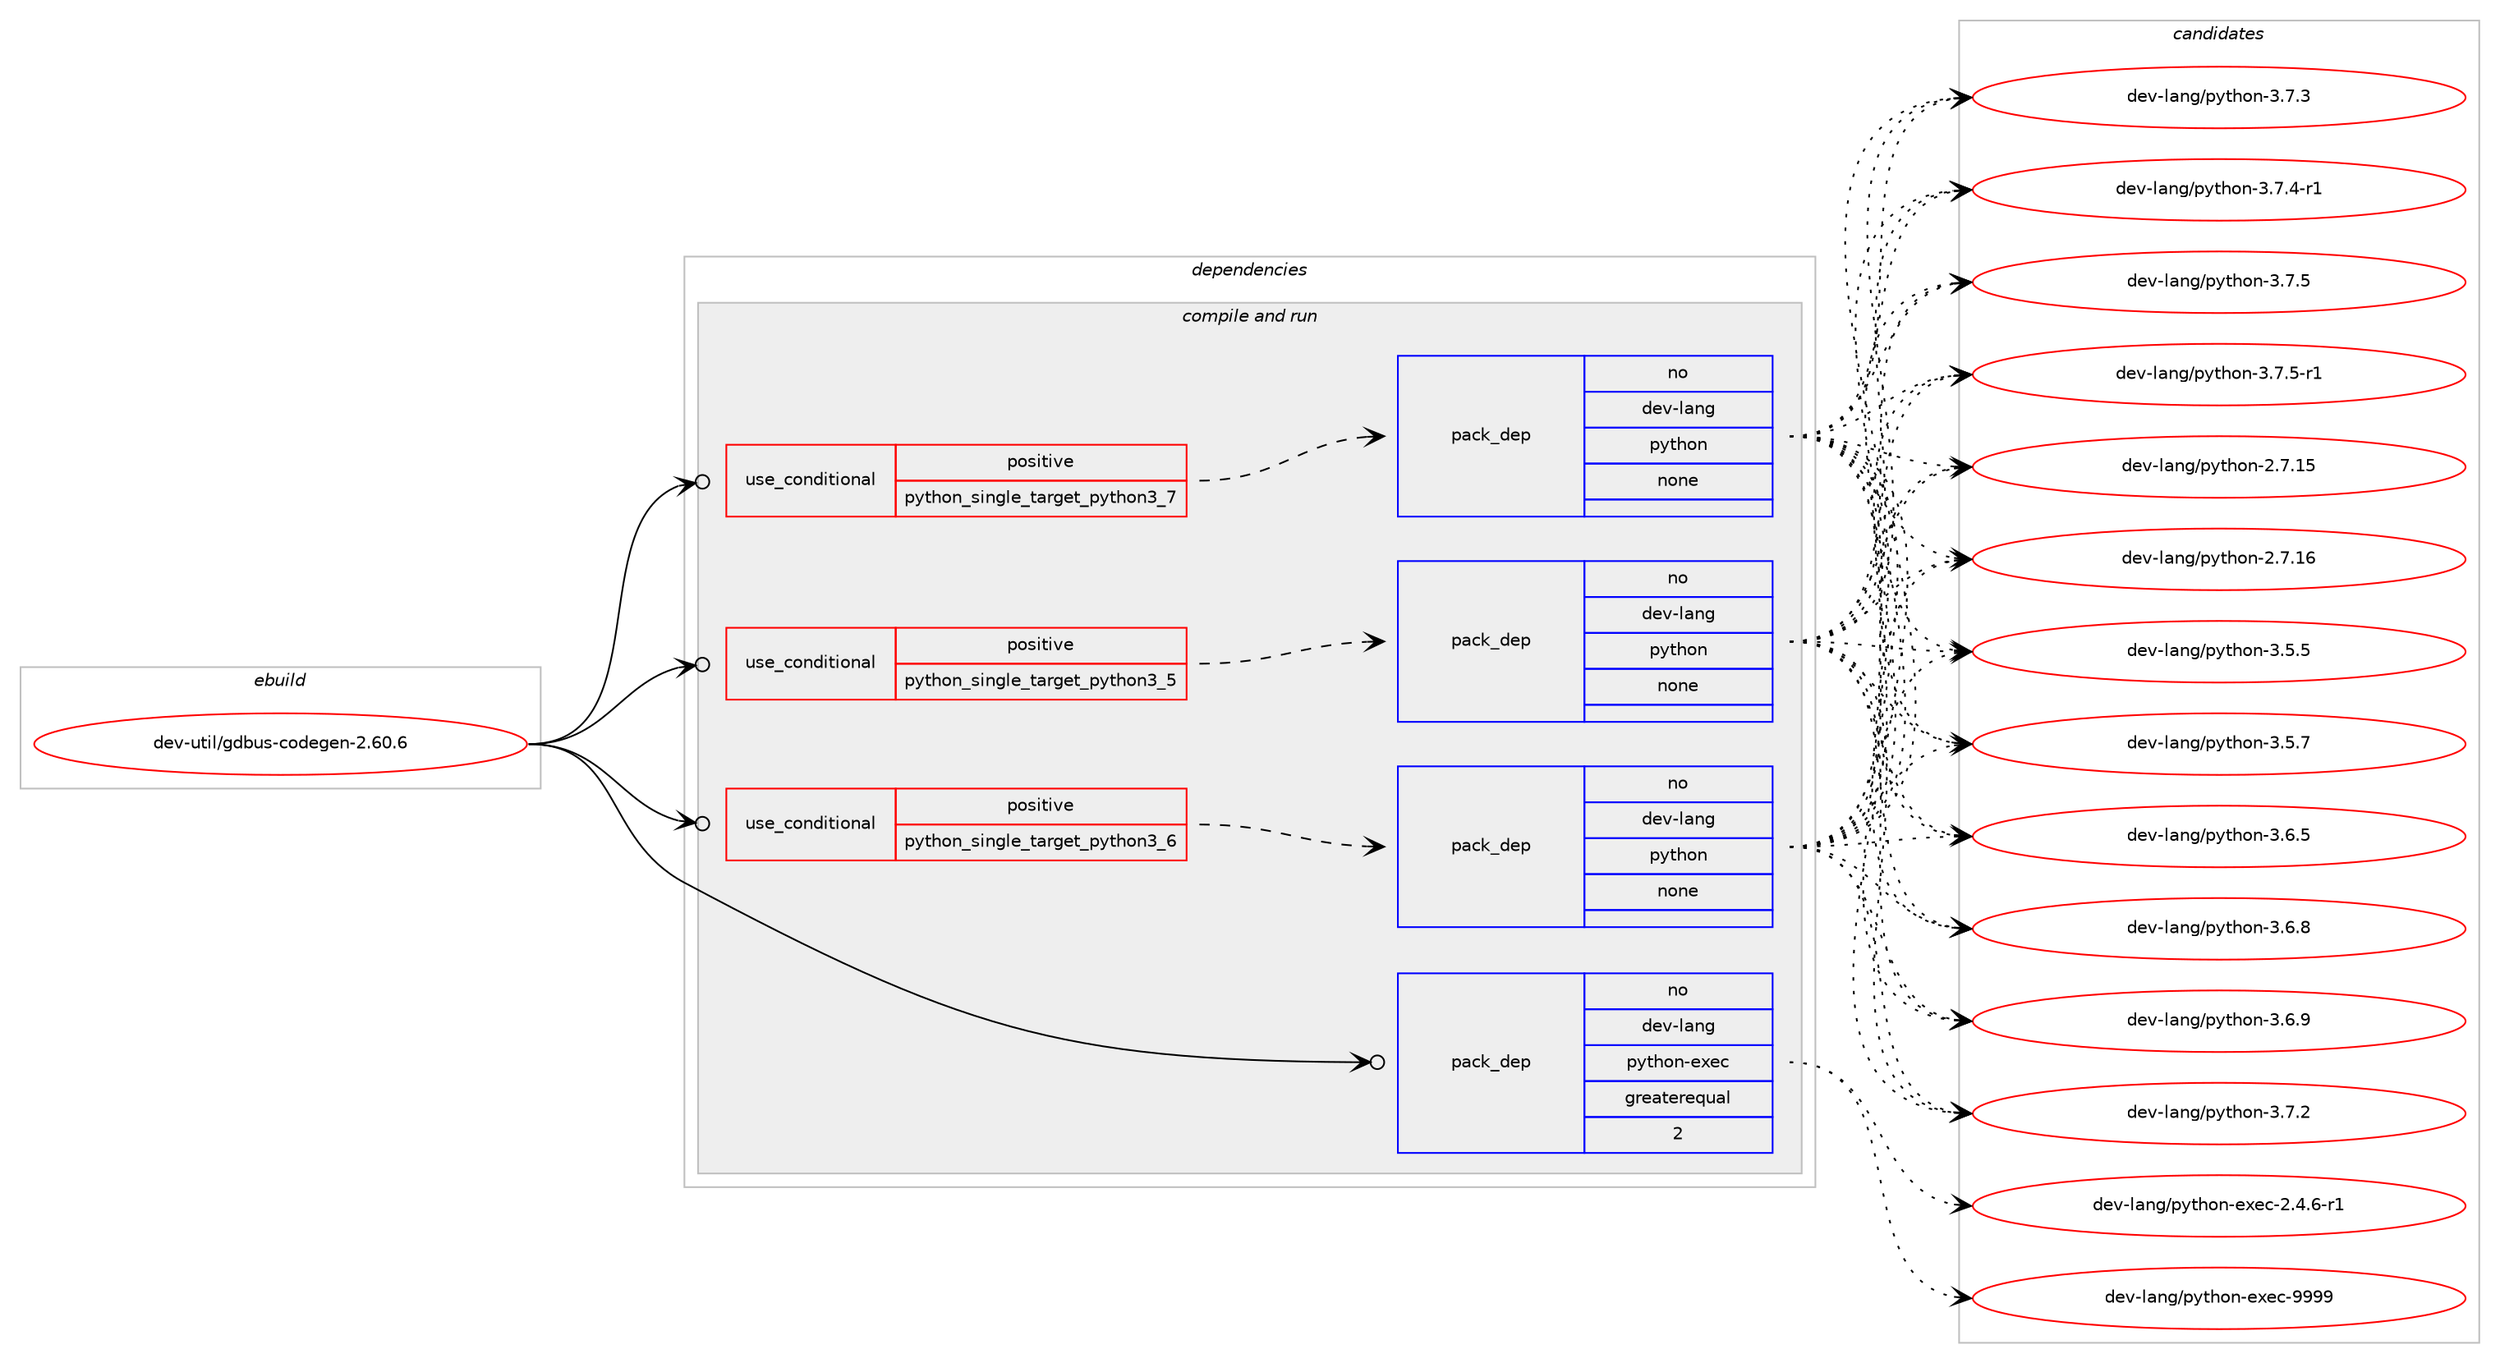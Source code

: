 digraph prolog {

# *************
# Graph options
# *************

newrank=true;
concentrate=true;
compound=true;
graph [rankdir=LR,fontname=Helvetica,fontsize=10,ranksep=1.5];#, ranksep=2.5, nodesep=0.2];
edge  [arrowhead=vee];
node  [fontname=Helvetica,fontsize=10];

# **********
# The ebuild
# **********

subgraph cluster_leftcol {
color=gray;
rank=same;
label=<<i>ebuild</i>>;
id [label="dev-util/gdbus-codegen-2.60.6", color=red, width=4, href="../dev-util/gdbus-codegen-2.60.6.svg"];
}

# ****************
# The dependencies
# ****************

subgraph cluster_midcol {
color=gray;
label=<<i>dependencies</i>>;
subgraph cluster_compile {
fillcolor="#eeeeee";
style=filled;
label=<<i>compile</i>>;
}
subgraph cluster_compileandrun {
fillcolor="#eeeeee";
style=filled;
label=<<i>compile and run</i>>;
subgraph cond182651 {
dependency728983 [label=<<TABLE BORDER="0" CELLBORDER="1" CELLSPACING="0" CELLPADDING="4"><TR><TD ROWSPAN="3" CELLPADDING="10">use_conditional</TD></TR><TR><TD>positive</TD></TR><TR><TD>python_single_target_python3_5</TD></TR></TABLE>>, shape=none, color=red];
subgraph pack534199 {
dependency728984 [label=<<TABLE BORDER="0" CELLBORDER="1" CELLSPACING="0" CELLPADDING="4" WIDTH="220"><TR><TD ROWSPAN="6" CELLPADDING="30">pack_dep</TD></TR><TR><TD WIDTH="110">no</TD></TR><TR><TD>dev-lang</TD></TR><TR><TD>python</TD></TR><TR><TD>none</TD></TR><TR><TD></TD></TR></TABLE>>, shape=none, color=blue];
}
dependency728983:e -> dependency728984:w [weight=20,style="dashed",arrowhead="vee"];
}
id:e -> dependency728983:w [weight=20,style="solid",arrowhead="odotvee"];
subgraph cond182652 {
dependency728985 [label=<<TABLE BORDER="0" CELLBORDER="1" CELLSPACING="0" CELLPADDING="4"><TR><TD ROWSPAN="3" CELLPADDING="10">use_conditional</TD></TR><TR><TD>positive</TD></TR><TR><TD>python_single_target_python3_6</TD></TR></TABLE>>, shape=none, color=red];
subgraph pack534200 {
dependency728986 [label=<<TABLE BORDER="0" CELLBORDER="1" CELLSPACING="0" CELLPADDING="4" WIDTH="220"><TR><TD ROWSPAN="6" CELLPADDING="30">pack_dep</TD></TR><TR><TD WIDTH="110">no</TD></TR><TR><TD>dev-lang</TD></TR><TR><TD>python</TD></TR><TR><TD>none</TD></TR><TR><TD></TD></TR></TABLE>>, shape=none, color=blue];
}
dependency728985:e -> dependency728986:w [weight=20,style="dashed",arrowhead="vee"];
}
id:e -> dependency728985:w [weight=20,style="solid",arrowhead="odotvee"];
subgraph cond182653 {
dependency728987 [label=<<TABLE BORDER="0" CELLBORDER="1" CELLSPACING="0" CELLPADDING="4"><TR><TD ROWSPAN="3" CELLPADDING="10">use_conditional</TD></TR><TR><TD>positive</TD></TR><TR><TD>python_single_target_python3_7</TD></TR></TABLE>>, shape=none, color=red];
subgraph pack534201 {
dependency728988 [label=<<TABLE BORDER="0" CELLBORDER="1" CELLSPACING="0" CELLPADDING="4" WIDTH="220"><TR><TD ROWSPAN="6" CELLPADDING="30">pack_dep</TD></TR><TR><TD WIDTH="110">no</TD></TR><TR><TD>dev-lang</TD></TR><TR><TD>python</TD></TR><TR><TD>none</TD></TR><TR><TD></TD></TR></TABLE>>, shape=none, color=blue];
}
dependency728987:e -> dependency728988:w [weight=20,style="dashed",arrowhead="vee"];
}
id:e -> dependency728987:w [weight=20,style="solid",arrowhead="odotvee"];
subgraph pack534202 {
dependency728989 [label=<<TABLE BORDER="0" CELLBORDER="1" CELLSPACING="0" CELLPADDING="4" WIDTH="220"><TR><TD ROWSPAN="6" CELLPADDING="30">pack_dep</TD></TR><TR><TD WIDTH="110">no</TD></TR><TR><TD>dev-lang</TD></TR><TR><TD>python-exec</TD></TR><TR><TD>greaterequal</TD></TR><TR><TD>2</TD></TR></TABLE>>, shape=none, color=blue];
}
id:e -> dependency728989:w [weight=20,style="solid",arrowhead="odotvee"];
}
subgraph cluster_run {
fillcolor="#eeeeee";
style=filled;
label=<<i>run</i>>;
}
}

# **************
# The candidates
# **************

subgraph cluster_choices {
rank=same;
color=gray;
label=<<i>candidates</i>>;

subgraph choice534199 {
color=black;
nodesep=1;
choice10010111845108971101034711212111610411111045504655464953 [label="dev-lang/python-2.7.15", color=red, width=4,href="../dev-lang/python-2.7.15.svg"];
choice10010111845108971101034711212111610411111045504655464954 [label="dev-lang/python-2.7.16", color=red, width=4,href="../dev-lang/python-2.7.16.svg"];
choice100101118451089711010347112121116104111110455146534653 [label="dev-lang/python-3.5.5", color=red, width=4,href="../dev-lang/python-3.5.5.svg"];
choice100101118451089711010347112121116104111110455146534655 [label="dev-lang/python-3.5.7", color=red, width=4,href="../dev-lang/python-3.5.7.svg"];
choice100101118451089711010347112121116104111110455146544653 [label="dev-lang/python-3.6.5", color=red, width=4,href="../dev-lang/python-3.6.5.svg"];
choice100101118451089711010347112121116104111110455146544656 [label="dev-lang/python-3.6.8", color=red, width=4,href="../dev-lang/python-3.6.8.svg"];
choice100101118451089711010347112121116104111110455146544657 [label="dev-lang/python-3.6.9", color=red, width=4,href="../dev-lang/python-3.6.9.svg"];
choice100101118451089711010347112121116104111110455146554650 [label="dev-lang/python-3.7.2", color=red, width=4,href="../dev-lang/python-3.7.2.svg"];
choice100101118451089711010347112121116104111110455146554651 [label="dev-lang/python-3.7.3", color=red, width=4,href="../dev-lang/python-3.7.3.svg"];
choice1001011184510897110103471121211161041111104551465546524511449 [label="dev-lang/python-3.7.4-r1", color=red, width=4,href="../dev-lang/python-3.7.4-r1.svg"];
choice100101118451089711010347112121116104111110455146554653 [label="dev-lang/python-3.7.5", color=red, width=4,href="../dev-lang/python-3.7.5.svg"];
choice1001011184510897110103471121211161041111104551465546534511449 [label="dev-lang/python-3.7.5-r1", color=red, width=4,href="../dev-lang/python-3.7.5-r1.svg"];
dependency728984:e -> choice10010111845108971101034711212111610411111045504655464953:w [style=dotted,weight="100"];
dependency728984:e -> choice10010111845108971101034711212111610411111045504655464954:w [style=dotted,weight="100"];
dependency728984:e -> choice100101118451089711010347112121116104111110455146534653:w [style=dotted,weight="100"];
dependency728984:e -> choice100101118451089711010347112121116104111110455146534655:w [style=dotted,weight="100"];
dependency728984:e -> choice100101118451089711010347112121116104111110455146544653:w [style=dotted,weight="100"];
dependency728984:e -> choice100101118451089711010347112121116104111110455146544656:w [style=dotted,weight="100"];
dependency728984:e -> choice100101118451089711010347112121116104111110455146544657:w [style=dotted,weight="100"];
dependency728984:e -> choice100101118451089711010347112121116104111110455146554650:w [style=dotted,weight="100"];
dependency728984:e -> choice100101118451089711010347112121116104111110455146554651:w [style=dotted,weight="100"];
dependency728984:e -> choice1001011184510897110103471121211161041111104551465546524511449:w [style=dotted,weight="100"];
dependency728984:e -> choice100101118451089711010347112121116104111110455146554653:w [style=dotted,weight="100"];
dependency728984:e -> choice1001011184510897110103471121211161041111104551465546534511449:w [style=dotted,weight="100"];
}
subgraph choice534200 {
color=black;
nodesep=1;
choice10010111845108971101034711212111610411111045504655464953 [label="dev-lang/python-2.7.15", color=red, width=4,href="../dev-lang/python-2.7.15.svg"];
choice10010111845108971101034711212111610411111045504655464954 [label="dev-lang/python-2.7.16", color=red, width=4,href="../dev-lang/python-2.7.16.svg"];
choice100101118451089711010347112121116104111110455146534653 [label="dev-lang/python-3.5.5", color=red, width=4,href="../dev-lang/python-3.5.5.svg"];
choice100101118451089711010347112121116104111110455146534655 [label="dev-lang/python-3.5.7", color=red, width=4,href="../dev-lang/python-3.5.7.svg"];
choice100101118451089711010347112121116104111110455146544653 [label="dev-lang/python-3.6.5", color=red, width=4,href="../dev-lang/python-3.6.5.svg"];
choice100101118451089711010347112121116104111110455146544656 [label="dev-lang/python-3.6.8", color=red, width=4,href="../dev-lang/python-3.6.8.svg"];
choice100101118451089711010347112121116104111110455146544657 [label="dev-lang/python-3.6.9", color=red, width=4,href="../dev-lang/python-3.6.9.svg"];
choice100101118451089711010347112121116104111110455146554650 [label="dev-lang/python-3.7.2", color=red, width=4,href="../dev-lang/python-3.7.2.svg"];
choice100101118451089711010347112121116104111110455146554651 [label="dev-lang/python-3.7.3", color=red, width=4,href="../dev-lang/python-3.7.3.svg"];
choice1001011184510897110103471121211161041111104551465546524511449 [label="dev-lang/python-3.7.4-r1", color=red, width=4,href="../dev-lang/python-3.7.4-r1.svg"];
choice100101118451089711010347112121116104111110455146554653 [label="dev-lang/python-3.7.5", color=red, width=4,href="../dev-lang/python-3.7.5.svg"];
choice1001011184510897110103471121211161041111104551465546534511449 [label="dev-lang/python-3.7.5-r1", color=red, width=4,href="../dev-lang/python-3.7.5-r1.svg"];
dependency728986:e -> choice10010111845108971101034711212111610411111045504655464953:w [style=dotted,weight="100"];
dependency728986:e -> choice10010111845108971101034711212111610411111045504655464954:w [style=dotted,weight="100"];
dependency728986:e -> choice100101118451089711010347112121116104111110455146534653:w [style=dotted,weight="100"];
dependency728986:e -> choice100101118451089711010347112121116104111110455146534655:w [style=dotted,weight="100"];
dependency728986:e -> choice100101118451089711010347112121116104111110455146544653:w [style=dotted,weight="100"];
dependency728986:e -> choice100101118451089711010347112121116104111110455146544656:w [style=dotted,weight="100"];
dependency728986:e -> choice100101118451089711010347112121116104111110455146544657:w [style=dotted,weight="100"];
dependency728986:e -> choice100101118451089711010347112121116104111110455146554650:w [style=dotted,weight="100"];
dependency728986:e -> choice100101118451089711010347112121116104111110455146554651:w [style=dotted,weight="100"];
dependency728986:e -> choice1001011184510897110103471121211161041111104551465546524511449:w [style=dotted,weight="100"];
dependency728986:e -> choice100101118451089711010347112121116104111110455146554653:w [style=dotted,weight="100"];
dependency728986:e -> choice1001011184510897110103471121211161041111104551465546534511449:w [style=dotted,weight="100"];
}
subgraph choice534201 {
color=black;
nodesep=1;
choice10010111845108971101034711212111610411111045504655464953 [label="dev-lang/python-2.7.15", color=red, width=4,href="../dev-lang/python-2.7.15.svg"];
choice10010111845108971101034711212111610411111045504655464954 [label="dev-lang/python-2.7.16", color=red, width=4,href="../dev-lang/python-2.7.16.svg"];
choice100101118451089711010347112121116104111110455146534653 [label="dev-lang/python-3.5.5", color=red, width=4,href="../dev-lang/python-3.5.5.svg"];
choice100101118451089711010347112121116104111110455146534655 [label="dev-lang/python-3.5.7", color=red, width=4,href="../dev-lang/python-3.5.7.svg"];
choice100101118451089711010347112121116104111110455146544653 [label="dev-lang/python-3.6.5", color=red, width=4,href="../dev-lang/python-3.6.5.svg"];
choice100101118451089711010347112121116104111110455146544656 [label="dev-lang/python-3.6.8", color=red, width=4,href="../dev-lang/python-3.6.8.svg"];
choice100101118451089711010347112121116104111110455146544657 [label="dev-lang/python-3.6.9", color=red, width=4,href="../dev-lang/python-3.6.9.svg"];
choice100101118451089711010347112121116104111110455146554650 [label="dev-lang/python-3.7.2", color=red, width=4,href="../dev-lang/python-3.7.2.svg"];
choice100101118451089711010347112121116104111110455146554651 [label="dev-lang/python-3.7.3", color=red, width=4,href="../dev-lang/python-3.7.3.svg"];
choice1001011184510897110103471121211161041111104551465546524511449 [label="dev-lang/python-3.7.4-r1", color=red, width=4,href="../dev-lang/python-3.7.4-r1.svg"];
choice100101118451089711010347112121116104111110455146554653 [label="dev-lang/python-3.7.5", color=red, width=4,href="../dev-lang/python-3.7.5.svg"];
choice1001011184510897110103471121211161041111104551465546534511449 [label="dev-lang/python-3.7.5-r1", color=red, width=4,href="../dev-lang/python-3.7.5-r1.svg"];
dependency728988:e -> choice10010111845108971101034711212111610411111045504655464953:w [style=dotted,weight="100"];
dependency728988:e -> choice10010111845108971101034711212111610411111045504655464954:w [style=dotted,weight="100"];
dependency728988:e -> choice100101118451089711010347112121116104111110455146534653:w [style=dotted,weight="100"];
dependency728988:e -> choice100101118451089711010347112121116104111110455146534655:w [style=dotted,weight="100"];
dependency728988:e -> choice100101118451089711010347112121116104111110455146544653:w [style=dotted,weight="100"];
dependency728988:e -> choice100101118451089711010347112121116104111110455146544656:w [style=dotted,weight="100"];
dependency728988:e -> choice100101118451089711010347112121116104111110455146544657:w [style=dotted,weight="100"];
dependency728988:e -> choice100101118451089711010347112121116104111110455146554650:w [style=dotted,weight="100"];
dependency728988:e -> choice100101118451089711010347112121116104111110455146554651:w [style=dotted,weight="100"];
dependency728988:e -> choice1001011184510897110103471121211161041111104551465546524511449:w [style=dotted,weight="100"];
dependency728988:e -> choice100101118451089711010347112121116104111110455146554653:w [style=dotted,weight="100"];
dependency728988:e -> choice1001011184510897110103471121211161041111104551465546534511449:w [style=dotted,weight="100"];
}
subgraph choice534202 {
color=black;
nodesep=1;
choice10010111845108971101034711212111610411111045101120101994550465246544511449 [label="dev-lang/python-exec-2.4.6-r1", color=red, width=4,href="../dev-lang/python-exec-2.4.6-r1.svg"];
choice10010111845108971101034711212111610411111045101120101994557575757 [label="dev-lang/python-exec-9999", color=red, width=4,href="../dev-lang/python-exec-9999.svg"];
dependency728989:e -> choice10010111845108971101034711212111610411111045101120101994550465246544511449:w [style=dotted,weight="100"];
dependency728989:e -> choice10010111845108971101034711212111610411111045101120101994557575757:w [style=dotted,weight="100"];
}
}

}
